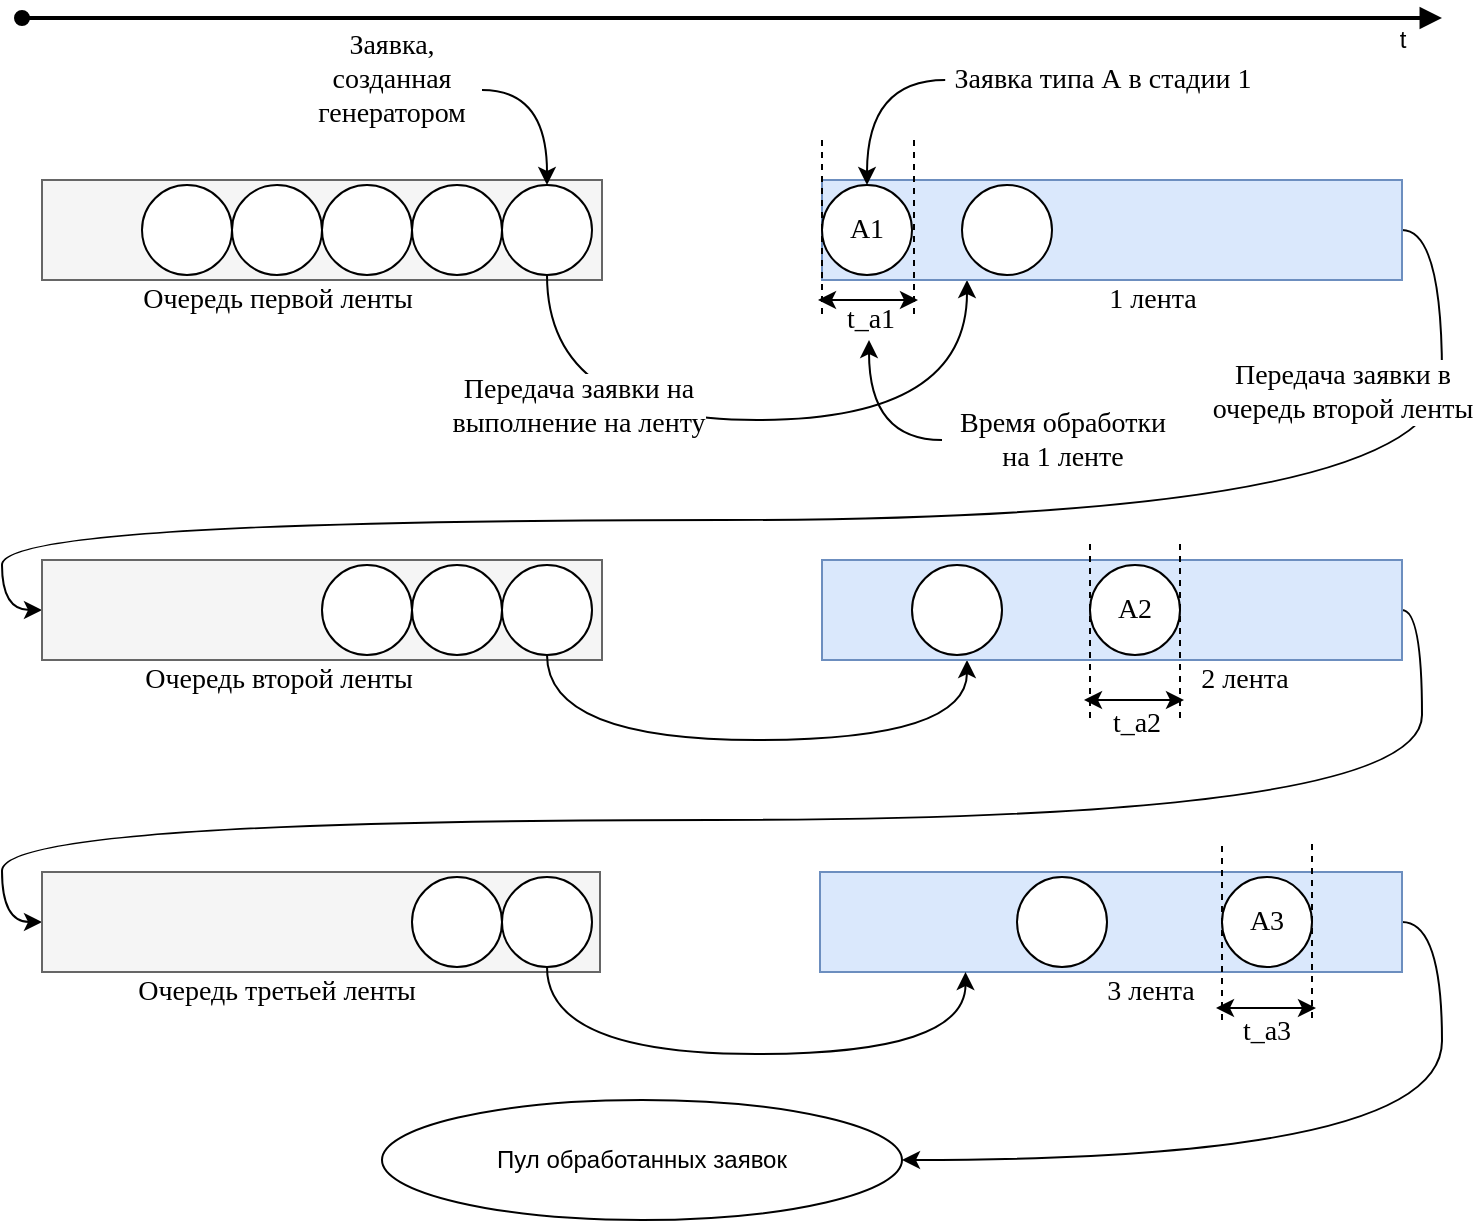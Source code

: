 <mxfile version="13.0.3" type="device"><diagram id="3MGxJr8sH2wAdopex_IW" name="Page-1"><mxGraphModel dx="1334" dy="816" grid="1" gridSize="10" guides="1" tooltips="1" connect="1" arrows="1" fold="1" page="1" pageScale="1" pageWidth="827" pageHeight="1169" math="0" shadow="0"><root><mxCell id="0"/><mxCell id="1" parent="0"/><mxCell id="cWHj4aAxa0iGM50vzhTF-1" value="" style="rounded=0;whiteSpace=wrap;html=1;fillColor=#f5f5f5;strokeColor=#666666;fontColor=#333333;" parent="1" vertex="1"><mxGeometry x="80" y="210" width="280" height="50" as="geometry"/></mxCell><mxCell id="cWHj4aAxa0iGM50vzhTF-2" value="Очередь первой ленты" style="text;html=1;strokeColor=none;fillColor=none;align=center;verticalAlign=middle;whiteSpace=wrap;rounded=0;fontSize=14;fontFamily=Times New Roman;" parent="1" vertex="1"><mxGeometry x="117.5" y="260" width="160" height="20" as="geometry"/></mxCell><mxCell id="cWHj4aAxa0iGM50vzhTF-23" value="Передача заявки на &lt;br&gt;выполнение на ленту" style="edgeStyle=orthogonalEdgeStyle;curved=1;rounded=0;orthogonalLoop=1;jettySize=auto;html=1;exitX=0.5;exitY=1;exitDx=0;exitDy=0;fontFamily=Times New Roman;fontSize=14;entryX=0.25;entryY=1;entryDx=0;entryDy=0;" parent="1" source="cWHj4aAxa0iGM50vzhTF-3" target="cWHj4aAxa0iGM50vzhTF-11" edge="1"><mxGeometry x="-0.674" y="8" relative="1" as="geometry"><Array as="points"><mxPoint x="333" y="330"/><mxPoint x="543" y="330"/></Array><mxPoint x="7" y="8" as="offset"/></mxGeometry></mxCell><mxCell id="cWHj4aAxa0iGM50vzhTF-3" value="" style="ellipse;whiteSpace=wrap;html=1;aspect=fixed;fontFamily=Times New Roman;fontSize=14;" parent="1" vertex="1"><mxGeometry x="310" y="212.5" width="45" height="45" as="geometry"/></mxCell><mxCell id="cWHj4aAxa0iGM50vzhTF-4" value="" style="ellipse;whiteSpace=wrap;html=1;aspect=fixed;fontFamily=Times New Roman;fontSize=14;" parent="1" vertex="1"><mxGeometry x="265" y="212.5" width="45" height="45" as="geometry"/></mxCell><mxCell id="cWHj4aAxa0iGM50vzhTF-5" value="" style="ellipse;whiteSpace=wrap;html=1;aspect=fixed;fontFamily=Times New Roman;fontSize=14;" parent="1" vertex="1"><mxGeometry x="220" y="212.5" width="45" height="45" as="geometry"/></mxCell><mxCell id="cWHj4aAxa0iGM50vzhTF-6" value="" style="ellipse;whiteSpace=wrap;html=1;aspect=fixed;fontFamily=Times New Roman;fontSize=14;" parent="1" vertex="1"><mxGeometry x="175" y="212.5" width="45" height="45" as="geometry"/></mxCell><mxCell id="cWHj4aAxa0iGM50vzhTF-7" value="" style="ellipse;whiteSpace=wrap;html=1;aspect=fixed;fontFamily=Times New Roman;fontSize=14;" parent="1" vertex="1"><mxGeometry x="130" y="212.5" width="45" height="45" as="geometry"/></mxCell><mxCell id="cWHj4aAxa0iGM50vzhTF-9" style="edgeStyle=orthogonalEdgeStyle;rounded=0;orthogonalLoop=1;jettySize=auto;html=1;fontFamily=Times New Roman;fontSize=14;curved=1;exitX=1;exitY=0.75;exitDx=0;exitDy=0;" parent="1" source="cWHj4aAxa0iGM50vzhTF-8" target="cWHj4aAxa0iGM50vzhTF-3" edge="1"><mxGeometry relative="1" as="geometry"/></mxCell><mxCell id="cWHj4aAxa0iGM50vzhTF-8" value="Заявка, созданная генератором" style="text;html=1;strokeColor=none;fillColor=none;align=center;verticalAlign=middle;whiteSpace=wrap;rounded=0;fontFamily=Times New Roman;fontSize=14;" parent="1" vertex="1"><mxGeometry x="210" y="150" width="90" height="20" as="geometry"/></mxCell><mxCell id="cWHj4aAxa0iGM50vzhTF-27" style="edgeStyle=orthogonalEdgeStyle;curved=1;rounded=0;orthogonalLoop=1;jettySize=auto;html=1;exitX=1;exitY=0.5;exitDx=0;exitDy=0;entryX=0;entryY=0.5;entryDx=0;entryDy=0;fontFamily=Times New Roman;fontSize=14;" parent="1" source="cWHj4aAxa0iGM50vzhTF-11" target="cWHj4aAxa0iGM50vzhTF-25" edge="1"><mxGeometry relative="1" as="geometry"><Array as="points"><mxPoint x="780" y="235"/><mxPoint x="780" y="380"/><mxPoint x="60" y="380"/><mxPoint x="60" y="425"/></Array></mxGeometry></mxCell><mxCell id="cWHj4aAxa0iGM50vzhTF-47" value="Передача заявки в &lt;br&gt;очередь второй ленты" style="edgeLabel;html=1;align=center;verticalAlign=middle;resizable=0;points=[];fontSize=14;fontFamily=Times New Roman;" parent="cWHj4aAxa0iGM50vzhTF-27" vertex="1" connectable="0"><mxGeometry x="-0.777" y="-12" relative="1" as="geometry"><mxPoint x="-38" y="-5" as="offset"/></mxGeometry></mxCell><mxCell id="cWHj4aAxa0iGM50vzhTF-11" value="" style="rounded=0;whiteSpace=wrap;html=1;fillColor=#dae8fc;strokeColor=#6c8ebf;" parent="1" vertex="1"><mxGeometry x="470" y="210" width="290" height="50" as="geometry"/></mxCell><mxCell id="cWHj4aAxa0iGM50vzhTF-12" value="1 лента" style="text;html=1;align=center;verticalAlign=middle;resizable=0;points=[];autosize=1;fontSize=14;fontFamily=Times New Roman;" parent="1" vertex="1"><mxGeometry x="605" y="260" width="60" height="20" as="geometry"/></mxCell><mxCell id="cWHj4aAxa0iGM50vzhTF-13" value="А1" style="ellipse;whiteSpace=wrap;html=1;aspect=fixed;fontFamily=Times New Roman;fontSize=14;" parent="1" vertex="1"><mxGeometry x="470" y="212.5" width="45" height="45" as="geometry"/></mxCell><mxCell id="cWHj4aAxa0iGM50vzhTF-16" style="edgeStyle=orthogonalEdgeStyle;curved=1;rounded=0;orthogonalLoop=1;jettySize=auto;html=1;entryX=0.5;entryY=0;entryDx=0;entryDy=0;fontFamily=Times New Roman;fontSize=14;exitX=0.01;exitY=0.5;exitDx=0;exitDy=0;exitPerimeter=0;" parent="1" source="cWHj4aAxa0iGM50vzhTF-15" target="cWHj4aAxa0iGM50vzhTF-13" edge="1"><mxGeometry relative="1" as="geometry"/></mxCell><mxCell id="cWHj4aAxa0iGM50vzhTF-15" value="Заявка типа А в стадии 1" style="text;html=1;align=center;verticalAlign=middle;resizable=0;points=[];autosize=1;fontSize=14;fontFamily=Times New Roman;" parent="1" vertex="1"><mxGeometry x="530" y="150" width="160" height="20" as="geometry"/></mxCell><mxCell id="cWHj4aAxa0iGM50vzhTF-17" value="" style="endArrow=classic;startArrow=classic;html=1;fontFamily=Times New Roman;fontSize=14;" parent="1" edge="1"><mxGeometry width="50" height="50" relative="1" as="geometry"><mxPoint x="468" y="270" as="sourcePoint"/><mxPoint x="518" y="270" as="targetPoint"/></mxGeometry></mxCell><mxCell id="cWHj4aAxa0iGM50vzhTF-19" value="" style="endArrow=none;dashed=1;html=1;fontFamily=Times New Roman;fontSize=14;" parent="1" edge="1"><mxGeometry width="50" height="50" relative="1" as="geometry"><mxPoint x="470" y="190" as="sourcePoint"/><mxPoint x="470" y="280" as="targetPoint"/></mxGeometry></mxCell><mxCell id="cWHj4aAxa0iGM50vzhTF-20" value="" style="endArrow=none;dashed=1;html=1;fontFamily=Times New Roman;fontSize=14;" parent="1" edge="1"><mxGeometry width="50" height="50" relative="1" as="geometry"><mxPoint x="516" y="190" as="sourcePoint"/><mxPoint x="516" y="280" as="targetPoint"/></mxGeometry></mxCell><mxCell id="cWHj4aAxa0iGM50vzhTF-21" value="t_a1" style="text;html=1;align=center;verticalAlign=middle;resizable=0;points=[];autosize=1;fontSize=14;fontFamily=Times New Roman;" parent="1" vertex="1"><mxGeometry x="473.5" y="270" width="40" height="20" as="geometry"/></mxCell><mxCell id="cWHj4aAxa0iGM50vzhTF-24" style="edgeStyle=orthogonalEdgeStyle;curved=1;rounded=0;orthogonalLoop=1;jettySize=auto;html=1;fontFamily=Times New Roman;fontSize=14;" parent="1" source="cWHj4aAxa0iGM50vzhTF-22" target="cWHj4aAxa0iGM50vzhTF-21" edge="1"><mxGeometry relative="1" as="geometry"/></mxCell><mxCell id="cWHj4aAxa0iGM50vzhTF-22" value="Время обработки &lt;br&gt;на 1 ленте" style="text;html=1;align=center;verticalAlign=middle;resizable=0;points=[];autosize=1;fontSize=14;fontFamily=Times New Roman;" parent="1" vertex="1"><mxGeometry x="530" y="320" width="120" height="40" as="geometry"/></mxCell><mxCell id="cWHj4aAxa0iGM50vzhTF-25" value="" style="rounded=0;whiteSpace=wrap;html=1;fillColor=#f5f5f5;strokeColor=#666666;fontColor=#333333;" parent="1" vertex="1"><mxGeometry x="80" y="400" width="280" height="50" as="geometry"/></mxCell><mxCell id="cWHj4aAxa0iGM50vzhTF-26" value="Очередь второй ленты" style="text;html=1;align=center;verticalAlign=middle;resizable=0;points=[];autosize=1;fontSize=14;fontFamily=Times New Roman;" parent="1" vertex="1"><mxGeometry x="122.5" y="450" width="150" height="20" as="geometry"/></mxCell><mxCell id="cWHj4aAxa0iGM50vzhTF-39" style="edgeStyle=orthogonalEdgeStyle;curved=1;rounded=0;orthogonalLoop=1;jettySize=auto;html=1;exitX=0.5;exitY=1;exitDx=0;exitDy=0;entryX=0.25;entryY=1;entryDx=0;entryDy=0;fontFamily=Times New Roman;fontSize=14;" parent="1" source="cWHj4aAxa0iGM50vzhTF-28" target="cWHj4aAxa0iGM50vzhTF-31" edge="1"><mxGeometry relative="1" as="geometry"><Array as="points"><mxPoint x="333" y="490"/><mxPoint x="543" y="490"/></Array></mxGeometry></mxCell><mxCell id="cWHj4aAxa0iGM50vzhTF-28" value="" style="ellipse;whiteSpace=wrap;html=1;aspect=fixed;fontFamily=Times New Roman;fontSize=14;" parent="1" vertex="1"><mxGeometry x="310" y="402.5" width="45" height="45" as="geometry"/></mxCell><mxCell id="cWHj4aAxa0iGM50vzhTF-29" value="" style="ellipse;whiteSpace=wrap;html=1;aspect=fixed;fontFamily=Times New Roman;fontSize=14;" parent="1" vertex="1"><mxGeometry x="265" y="402.5" width="45" height="45" as="geometry"/></mxCell><mxCell id="cWHj4aAxa0iGM50vzhTF-30" value="" style="ellipse;whiteSpace=wrap;html=1;aspect=fixed;fontFamily=Times New Roman;fontSize=14;" parent="1" vertex="1"><mxGeometry x="220" y="402.5" width="45" height="45" as="geometry"/></mxCell><mxCell id="cWHj4aAxa0iGM50vzhTF-38" style="edgeStyle=orthogonalEdgeStyle;curved=1;rounded=0;orthogonalLoop=1;jettySize=auto;html=1;exitX=1;exitY=0.5;exitDx=0;exitDy=0;entryX=0;entryY=0.5;entryDx=0;entryDy=0;fontFamily=Times New Roman;fontSize=14;" parent="1" source="cWHj4aAxa0iGM50vzhTF-31" target="cWHj4aAxa0iGM50vzhTF-34" edge="1"><mxGeometry relative="1" as="geometry"><mxPoint x="760" y="388" as="sourcePoint"/><Array as="points"><mxPoint x="770" y="425"/><mxPoint x="770" y="530"/><mxPoint x="60" y="530"/><mxPoint x="60" y="581"/></Array></mxGeometry></mxCell><mxCell id="cWHj4aAxa0iGM50vzhTF-31" value="" style="rounded=0;whiteSpace=wrap;html=1;fillColor=#dae8fc;strokeColor=#6c8ebf;" parent="1" vertex="1"><mxGeometry x="470" y="400" width="290" height="50" as="geometry"/></mxCell><mxCell id="cWHj4aAxa0iGM50vzhTF-32" value="2 лента" style="text;html=1;align=center;verticalAlign=middle;resizable=0;points=[];autosize=1;fontSize=14;fontFamily=Times New Roman;" parent="1" vertex="1"><mxGeometry x="651" y="450" width="60" height="20" as="geometry"/></mxCell><mxCell id="cWHj4aAxa0iGM50vzhTF-33" value="" style="ellipse;whiteSpace=wrap;html=1;aspect=fixed;fontFamily=Times New Roman;fontSize=14;" parent="1" vertex="1"><mxGeometry x="515" y="402.5" width="45" height="45" as="geometry"/></mxCell><mxCell id="cWHj4aAxa0iGM50vzhTF-34" value="" style="rounded=0;whiteSpace=wrap;html=1;fillColor=#f5f5f5;strokeColor=#666666;fontColor=#333333;" parent="1" vertex="1"><mxGeometry x="80" y="556" width="279" height="50" as="geometry"/></mxCell><mxCell id="cWHj4aAxa0iGM50vzhTF-35" value="Очередь третьей ленты" style="text;html=1;align=center;verticalAlign=middle;resizable=0;points=[];autosize=1;fontSize=14;fontFamily=Times New Roman;" parent="1" vertex="1"><mxGeometry x="121.5" y="606" width="150" height="20" as="geometry"/></mxCell><mxCell id="cWHj4aAxa0iGM50vzhTF-41" style="edgeStyle=orthogonalEdgeStyle;curved=1;rounded=0;orthogonalLoop=1;jettySize=auto;html=1;exitX=1;exitY=0.5;exitDx=0;exitDy=0;fontFamily=Times New Roman;fontSize=14;entryX=1;entryY=0.5;entryDx=0;entryDy=0;" parent="1" source="cWHj4aAxa0iGM50vzhTF-36" target="cWHj4aAxa0iGM50vzhTF-42" edge="1"><mxGeometry relative="1" as="geometry"><mxPoint x="440" y="777" as="targetPoint"/></mxGeometry></mxCell><mxCell id="cWHj4aAxa0iGM50vzhTF-36" value="" style="rounded=0;whiteSpace=wrap;html=1;fillColor=#dae8fc;strokeColor=#6c8ebf;" parent="1" vertex="1"><mxGeometry x="469" y="556" width="291" height="50" as="geometry"/></mxCell><mxCell id="cWHj4aAxa0iGM50vzhTF-37" value="3 лента" style="text;html=1;align=center;verticalAlign=middle;resizable=0;points=[];autosize=1;fontSize=14;fontFamily=Times New Roman;" parent="1" vertex="1"><mxGeometry x="604" y="606" width="60" height="20" as="geometry"/></mxCell><mxCell id="cWHj4aAxa0iGM50vzhTF-42" value="Пул обработанных заявок" style="ellipse;whiteSpace=wrap;html=1;" parent="1" vertex="1"><mxGeometry x="250" y="670" width="260" height="60" as="geometry"/></mxCell><mxCell id="cWHj4aAxa0iGM50vzhTF-44" style="edgeStyle=orthogonalEdgeStyle;curved=1;rounded=0;orthogonalLoop=1;jettySize=auto;html=1;exitX=0.5;exitY=1;exitDx=0;exitDy=0;entryX=0.25;entryY=1;entryDx=0;entryDy=0;fontFamily=Times New Roman;fontSize=14;" parent="1" source="cWHj4aAxa0iGM50vzhTF-43" target="cWHj4aAxa0iGM50vzhTF-36" edge="1"><mxGeometry relative="1" as="geometry"><Array as="points"><mxPoint x="333" y="647"/><mxPoint x="542" y="647"/></Array></mxGeometry></mxCell><mxCell id="cWHj4aAxa0iGM50vzhTF-45" value="&lt;span style=&quot;font-family: monospace ; font-size: 0px ; background-color: rgb(248 , 249 , 250)&quot;&gt;%3CmxGraphModel%3E%3Croot%3E%3CmxCell%20id%3D%220%22%2F%3E%3CmxCell%20id%3D%221%22%20parent%3D%220%22%2F%3E%3CmxCell%20id%3D%222%22%20value%3D%22%22%20style%3D%22ellipse%3BwhiteSpace%3Dwrap%3Bhtml%3D1%3Baspect%3Dfixed%3BfontFamily%3DTimes%20New%20Roman%3BfontSize%3D14%3B%22%20vertex%3D%221%22%20parent%3D%221%22%3E%3CmxGeometry%20x%3D%22310%22%20y%3D%22402.5%22%20width%3D%2245%22%20height%3D%2245%22%20as%3D%22geometry%22%2F%3E%3C%2FmxCell%3E%3C%2Froot%3E%3C%2FmxGraphModel%3E&lt;/span&gt;" style="edgeLabel;html=1;align=center;verticalAlign=middle;resizable=0;points=[];fontSize=14;fontFamily=Times New Roman;" parent="cWHj4aAxa0iGM50vzhTF-44" vertex="1" connectable="0"><mxGeometry x="-0.725" y="35" relative="1" as="geometry"><mxPoint y="1" as="offset"/></mxGeometry></mxCell><mxCell id="cWHj4aAxa0iGM50vzhTF-43" value="" style="ellipse;whiteSpace=wrap;html=1;aspect=fixed;fontFamily=Times New Roman;fontSize=14;" parent="1" vertex="1"><mxGeometry x="310" y="558.5" width="45" height="45" as="geometry"/></mxCell><mxCell id="cWHj4aAxa0iGM50vzhTF-49" value="" style="ellipse;whiteSpace=wrap;html=1;aspect=fixed;fontFamily=Times New Roman;fontSize=14;" parent="1" vertex="1"><mxGeometry x="567.5" y="558.5" width="45" height="45" as="geometry"/></mxCell><mxCell id="cWHj4aAxa0iGM50vzhTF-50" value="" style="ellipse;whiteSpace=wrap;html=1;aspect=fixed;fontFamily=Times New Roman;fontSize=14;" parent="1" vertex="1"><mxGeometry x="265" y="558.5" width="45" height="45" as="geometry"/></mxCell><mxCell id="cWHj4aAxa0iGM50vzhTF-51" value="A2" style="ellipse;whiteSpace=wrap;html=1;aspect=fixed;fontFamily=Times New Roman;fontSize=14;" parent="1" vertex="1"><mxGeometry x="604" y="402.5" width="45" height="45" as="geometry"/></mxCell><mxCell id="cWHj4aAxa0iGM50vzhTF-52" value="" style="ellipse;whiteSpace=wrap;html=1;aspect=fixed;fontFamily=Times New Roman;fontSize=14;" parent="1" vertex="1"><mxGeometry x="540" y="212.5" width="45" height="45" as="geometry"/></mxCell><mxCell id="cWHj4aAxa0iGM50vzhTF-53" value="A3" style="ellipse;whiteSpace=wrap;html=1;aspect=fixed;fontFamily=Times New Roman;fontSize=14;" parent="1" vertex="1"><mxGeometry x="670" y="558.5" width="45" height="45" as="geometry"/></mxCell><mxCell id="427NiaCQwVhG91s3AYhd-2" value="" style="endArrow=block;html=1;fontFamily=Times New Roman;fontSize=14;startArrow=oval;startFill=1;endFill=1;strokeWidth=2;" parent="1" edge="1"><mxGeometry width="50" height="50" relative="1" as="geometry"><mxPoint x="70" y="129" as="sourcePoint"/><mxPoint x="780" y="129" as="targetPoint"/></mxGeometry></mxCell><mxCell id="427NiaCQwVhG91s3AYhd-3" value="t" style="text;html=1;align=center;verticalAlign=middle;resizable=0;points=[];autosize=1;" parent="1" vertex="1"><mxGeometry x="750" y="130" width="20" height="20" as="geometry"/></mxCell><mxCell id="b50jnrJ7PyuFXwpvX_9c-2" value="" style="endArrow=none;html=1;endFill=0;dashed=1;" edge="1" parent="1"><mxGeometry width="50" height="50" relative="1" as="geometry"><mxPoint x="604" y="479" as="sourcePoint"/><mxPoint x="604" y="389" as="targetPoint"/></mxGeometry></mxCell><mxCell id="b50jnrJ7PyuFXwpvX_9c-3" value="" style="endArrow=none;html=1;endFill=0;dashed=1;" edge="1" parent="1"><mxGeometry width="50" height="50" relative="1" as="geometry"><mxPoint x="649" y="479" as="sourcePoint"/><mxPoint x="649" y="390" as="targetPoint"/></mxGeometry></mxCell><mxCell id="b50jnrJ7PyuFXwpvX_9c-4" value="" style="endArrow=classic;startArrow=classic;html=1;fontFamily=Times New Roman;fontSize=14;" edge="1" parent="1"><mxGeometry width="50" height="50" relative="1" as="geometry"><mxPoint x="601" y="470" as="sourcePoint"/><mxPoint x="651" y="470" as="targetPoint"/></mxGeometry></mxCell><mxCell id="b50jnrJ7PyuFXwpvX_9c-5" value="t_a2" style="text;html=1;align=center;verticalAlign=middle;resizable=0;points=[];autosize=1;fontSize=14;fontFamily=Times New Roman;" vertex="1" parent="1"><mxGeometry x="607" y="472" width="40" height="20" as="geometry"/></mxCell><mxCell id="b50jnrJ7PyuFXwpvX_9c-6" value="" style="endArrow=none;html=1;endFill=0;dashed=1;" edge="1" parent="1"><mxGeometry width="50" height="50" relative="1" as="geometry"><mxPoint x="670" y="630" as="sourcePoint"/><mxPoint x="670" y="540" as="targetPoint"/></mxGeometry></mxCell><mxCell id="b50jnrJ7PyuFXwpvX_9c-7" value="" style="endArrow=none;html=1;endFill=0;dashed=1;" edge="1" parent="1"><mxGeometry width="50" height="50" relative="1" as="geometry"><mxPoint x="715" y="629" as="sourcePoint"/><mxPoint x="715" y="539" as="targetPoint"/></mxGeometry></mxCell><mxCell id="b50jnrJ7PyuFXwpvX_9c-8" value="" style="endArrow=classic;startArrow=classic;html=1;fontFamily=Times New Roman;fontSize=14;" edge="1" parent="1"><mxGeometry width="50" height="50" relative="1" as="geometry"><mxPoint x="667" y="624" as="sourcePoint"/><mxPoint x="717" y="624" as="targetPoint"/></mxGeometry></mxCell><mxCell id="b50jnrJ7PyuFXwpvX_9c-9" value="t_a3" style="text;html=1;align=center;verticalAlign=middle;resizable=0;points=[];autosize=1;fontSize=14;fontFamily=Times New Roman;" vertex="1" parent="1"><mxGeometry x="672" y="626" width="40" height="20" as="geometry"/></mxCell></root></mxGraphModel></diagram></mxfile>